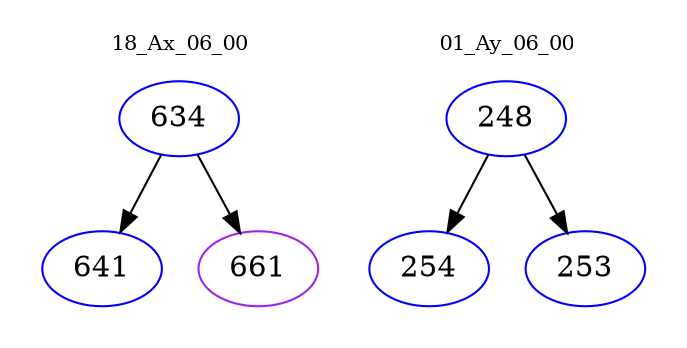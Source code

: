 digraph{
subgraph cluster_0 {
color = white
label = "18_Ax_06_00";
fontsize=10;
T0_634 [label="634", color="blue"]
T0_634 -> T0_641 [color="black"]
T0_641 [label="641", color="blue"]
T0_634 -> T0_661 [color="black"]
T0_661 [label="661", color="purple"]
}
subgraph cluster_1 {
color = white
label = "01_Ay_06_00";
fontsize=10;
T1_248 [label="248", color="blue"]
T1_248 -> T1_254 [color="black"]
T1_254 [label="254", color="blue"]
T1_248 -> T1_253 [color="black"]
T1_253 [label="253", color="blue"]
}
}
